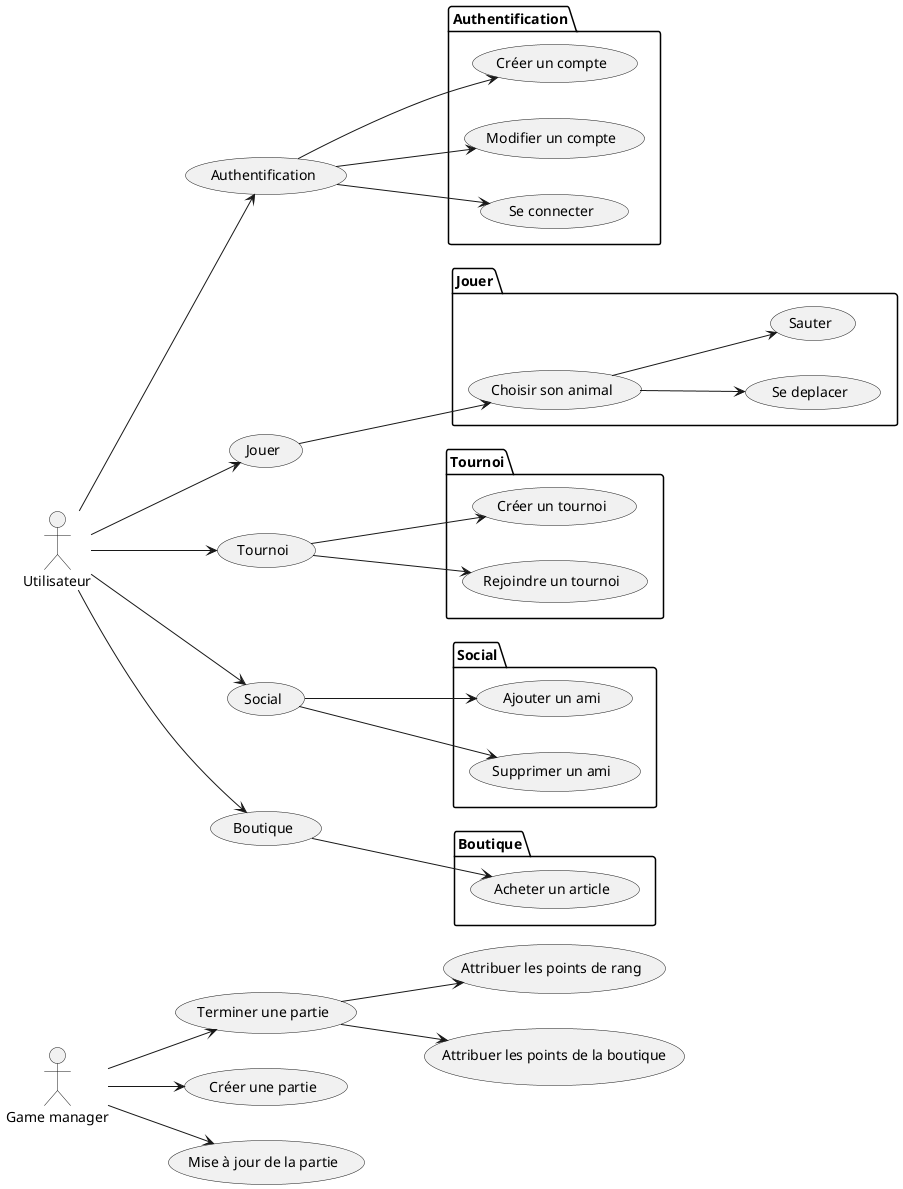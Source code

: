 @startuml

':Utilisateur:
':Admin:
left to right direction
actor "Game manager" as gm
usecase "Authentification" as auth
package Authentification {
    usecase "Créer un compte" as auth1
    usecase "Modifier un compte" as auth2
    usecase "Se connecter" as auth3
}

usecase "Jouer" as j
package Jouer {
    usecase "Choisir son animal" as j1
    usecase "Se deplacer" as j2
    usecase "Sauter" as j3
}

usecase "Tournoi" as t
package Tournoi {
    usecase "Créer un tournoi" as t1
    usecase "Rejoindre un tournoi" as t2
}

usecase "Social" as s
package Social {
    usecase "Ajouter un ami" as s1
    usecase "Supprimer un ami" as s2
}

usecase "Boutique" as b
package Boutique {
    usecase "Acheter un article" as b1
}

'Admin --> (auth)
Utilisateur --> (auth)
(auth) --> (auth1)
(auth) --> (auth2)
(auth) --> (auth3)

Utilisateur --> (j)
(j) --> (j1)
(j1) --> (j2)
(j1) --> (j3)

Utilisateur --> (t)
(t) --> (t1)
(t) --> (t2)

Utilisateur --> (s)
(s) --> (s1)
(s) --> (s2)

Utilisateur --> (b)
(b) --> (b1)

usecase "Terminer une partie" as termpartie
gm --> (termpartie)
(termpartie) --> (Attribuer les points de rang)
(termpartie) --> (Attribuer les points de la boutique)
gm --> (Créer une partie)
gm --> (Mise à jour de la partie)

@enduml